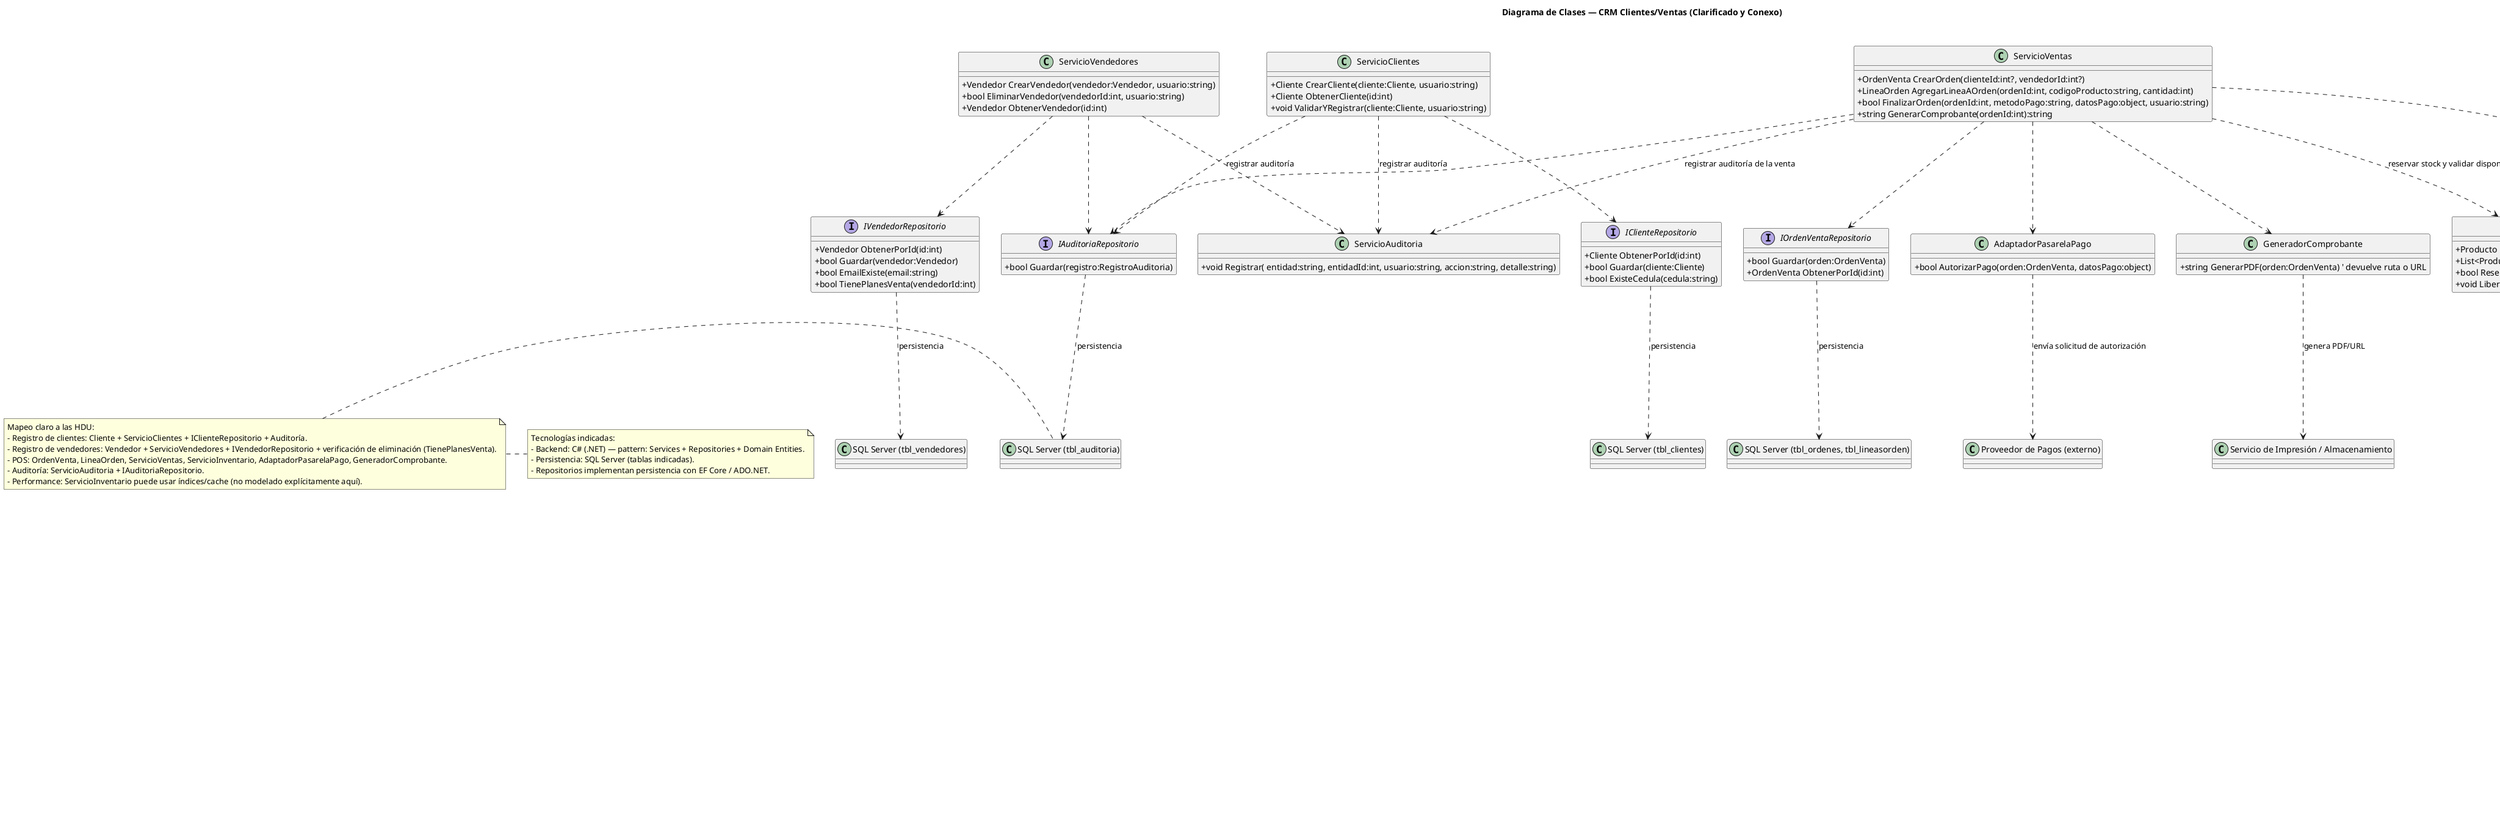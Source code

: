 @startuml Diagrama_Clases_CRM_Conexo
' Diagrama de Clases — Módulo CRM Clientes/Ventas (C# / SQL Server)
' Objetivo: nombres descriptivos, relaciones lógicas completas, alineado con las HDU.
skinparam classAttributeIconSize 0
title Diagrama de Clases — CRM Clientes/Ventas (Clarificado y Conexo)

' =====================
' ENTIDADES DE DOMINIO
' =====================
class Cliente {
  +int ClienteId
  +string NombreCompleto
  +string Cedula
  +string Telefono
  +string Email
  +DateTime FechaCreacion
  +DateTime FechaUltimaModificacion
  --
  +void ValidarCamposObligatorios()
}

class Vendedor {
  +int VendedorId
  +string NombreCompleto
  +string EmailCorporativo
  +string PaisAsignado
  +string Estado           ' e.g. "ACTIVO","INACTIVO"
  +DateTime FechaCreacion
  +DateTime FechaUltimaModificacion
  --
  +void ValidarCamposObligatorios()
  +bool PuedeEliminarse()  ' verifica dependencias (planes de venta)
}

class Producto {
  +int ProductoId
  +string Codigo
  +string Nombre
  +decimal PrecioUnitario
  +int StockDisponible
  --
  +bool ReservarStock(cantidad:int):bool
  +void ActualizarStock(delta:int)
}

class OrdenVenta {
  +int OrdenVentaId
  +DateTime Fecha
  +int? ClienteId
  +int? VendedorId
  +decimal Subtotal
  +decimal Impuestos
  +decimal Total
  +string MetodoPago
  +string Estado                ' e.g. "PENDIENTE","COMPLETADA"
  --
  +void AgregarLinea(linea:LineaOrden)
  +decimal CalcularTotales():decimal
  +void MarcarComoCompletada()
}

class LineaOrden {
  +int LineaOrdenId
  +int ProductoId
  +int Cantidad
  +decimal PrecioUnitario
  +decimal Subtotal()
}

class RegistroAuditoria {
  +int AuditoriaId
  +string Entidad          ' "Cliente","Vendedor","OrdenVenta"
  +int EntidadId
  +string Usuario
  +DateTime Fecha
  +string Accion           ' "CREAR","MODIFICAR","ELIMINAR"
  +string Detalle
}

' =====================
' REPOSITORIOS (INTERFACES)
' =====================
interface IClienteRepositorio {
  +Cliente ObtenerPorId(id:int)
  +bool Guardar(cliente:Cliente)
  +bool ExisteCedula(cedula:string)
}

interface IVendedorRepositorio {
  +Vendedor ObtenerPorId(id:int)
  +bool Guardar(vendedor:Vendedor)
  +bool EmailExiste(email:string)
  +bool TienePlanesVenta(vendedorId:int)
}

interface IProductoRepositorio {
  +Producto ObtenerPorCodigo(codigo:string)
  +List<Producto> BuscarPorNombre(q:string)
  +bool ActualizarStock(productoId:int, delta:int)
}

interface IOrdenVentaRepositorio {
  +bool Guardar(orden:OrdenVenta)
  +OrdenVenta ObtenerPorId(id:int)
}

interface IAuditoriaRepositorio {
  +bool Guardar(registro:RegistroAuditoria)
}

' =====================
' SERVICIOS / ADAPTADORES (CAPA APLICACIÓN)
' =====================
class ServicioClientes {
  +Cliente CrearCliente(cliente:Cliente, usuario:string)
  +Cliente ObtenerCliente(id:int)
  +void ValidarYRegistrar(cliente:Cliente, usuario:string)
}

class ServicioVendedores {
  +Vendedor CrearVendedor(vendedor:Vendedor, usuario:string)
  +bool EliminarVendedor(vendedorId:int, usuario:string)
  +Vendedor ObtenerVendedor(id:int)
}

class ServicioInventario {
  +Producto BuscarPorCodigo(codigo:string)
  +List<Producto> BuscarPorNombre(q:string)
  +bool ReservarStock(productoId:int, cantidad:int)
  +void LiberarReserva(productoId:int, cantidad:int)
}

class ServicioVentas {
  +OrdenVenta CrearOrden(clienteId:int?, vendedorId:int?)
  +LineaOrden AgregarLineaAOrden(ordenId:int, codigoProducto:string, cantidad:int)
  +bool FinalizarOrden(ordenId:int, metodoPago:string, datosPago:object, usuario:string)
  +string GenerarComprobante(ordenId:int):string
}

class AdaptadorPasarelaPago {
  +bool AutorizarPago(orden:OrdenVenta, datosPago:object)
}

class GeneradorComprobante {
  +string GenerarPDF(orden:OrdenVenta) ' devuelve ruta o URL
}

class ServicioAuditoria {
  +void Registrar( entidad:string, entidadId:int, usuario:string, accion:string, detalle:string)
}

' =====================
' DEPENDENCIAS / RELACIONES LÓGICAS
' =====================
' Entidades a orden/linea
OrdenVenta "1" *-- "1..*" LineaOrden : "contiene"
LineaOrden "1" --> "1" Producto : "refiere a"

' Asociaciones cliente / vendedor
Cliente "1" <-- "0..*" OrdenVenta : "cliente asociado (opcional)"
Vendedor "1" <-- "0..*" OrdenVenta : "vendedor asignado (opcional)"

' Auditoría relacionando entidades
RegistroAuditoria ..> Cliente : "documenta cambios en"
RegistroAuditoria ..> Vendedor : "documenta cambios en"
RegistroAuditoria ..> OrdenVenta : "documenta cambios en"

' Servicios usan repositorios y adaptadores
ServicioClientes ..> IClienteRepositorio
ServicioClientes ..> IAuditoriaRepositorio
ServicioClientes ..> ServicioAuditoria : "registrar auditoría"

ServicioVendedores ..> IVendedorRepositorio
ServicioVendedores ..> IAuditoriaRepositorio
ServicioVendedores ..> ServicioAuditoria : "registrar auditoría"

ServicioInventario ..> IProductoRepositorio

ServicioVentas ..> IOrdenVentaRepositorio
ServicioVentas ..> IProductoRepositorio
ServicioVentas ..> AdaptadorPasarelaPago
ServicioVentas ..> GeneradorComprobante
ServicioVentas ..> IAuditoriaRepositorio
ServicioVentas ..> ServicioInventario : "reservar stock y validar disponibilidad"
ServicioVentas ..> ServicioAuditoria : "registrar auditoría de la venta"

AdaptadorPasarelaPago ..> "Proveedor de Pagos (externo)" : "envía solicitud de autorización"
GeneradorComprobante ..> "Servicio de Impresión / Almacenamiento" : "genera PDF/URL"

' Repositorios persisten en SQL Server
IClienteRepositorio ..> "SQL Server (tbl_clientes)" : "persistencia"
IVendedorRepositorio ..> "SQL Server (tbl_vendedores)" : "persistencia"
IProductoRepositorio ..> "SQL Server (tbl_productos)" : "persistencia"
IOrdenVentaRepositorio ..> "SQL Server (tbl_ordenes, tbl_lineasorden)" : "persistencia"
IAuditoriaRepositorio ..> "SQL Server (tbl_auditoria)" : "persistencia"

' =====================
' MÉTODOS/RESPONSABILIDADES RELEVANTES (NOTAS)
' =====================
note left
Mapeo claro a las HDU:
- Registro de clientes: Cliente + ServicioClientes + IClienteRepositorio + Auditoría.
- Registro de vendedores: Vendedor + ServicioVendedores + IVendedorRepositorio + verificación de eliminación (TienePlanesVenta).
- POS: OrdenVenta, LineaOrden, ServicioVentas, ServicioInventario, AdaptadorPasarelaPago, GeneradorComprobante.
- Auditoría: ServicioAuditoria + IAuditoriaRepositorio.
- Performance: ServicioInventario puede usar índices/cache (no modelado explícitamente aquí).
end note

note right
Tecnologías indicadas:
- Backend: C# (.NET) — pattern: Services + Repositories + Domain Entities.
- Persistencia: SQL Server (tablas indicadas).
- Repositorios implementan persistencia con EF Core / ADO.NET.
end note

@enduml
